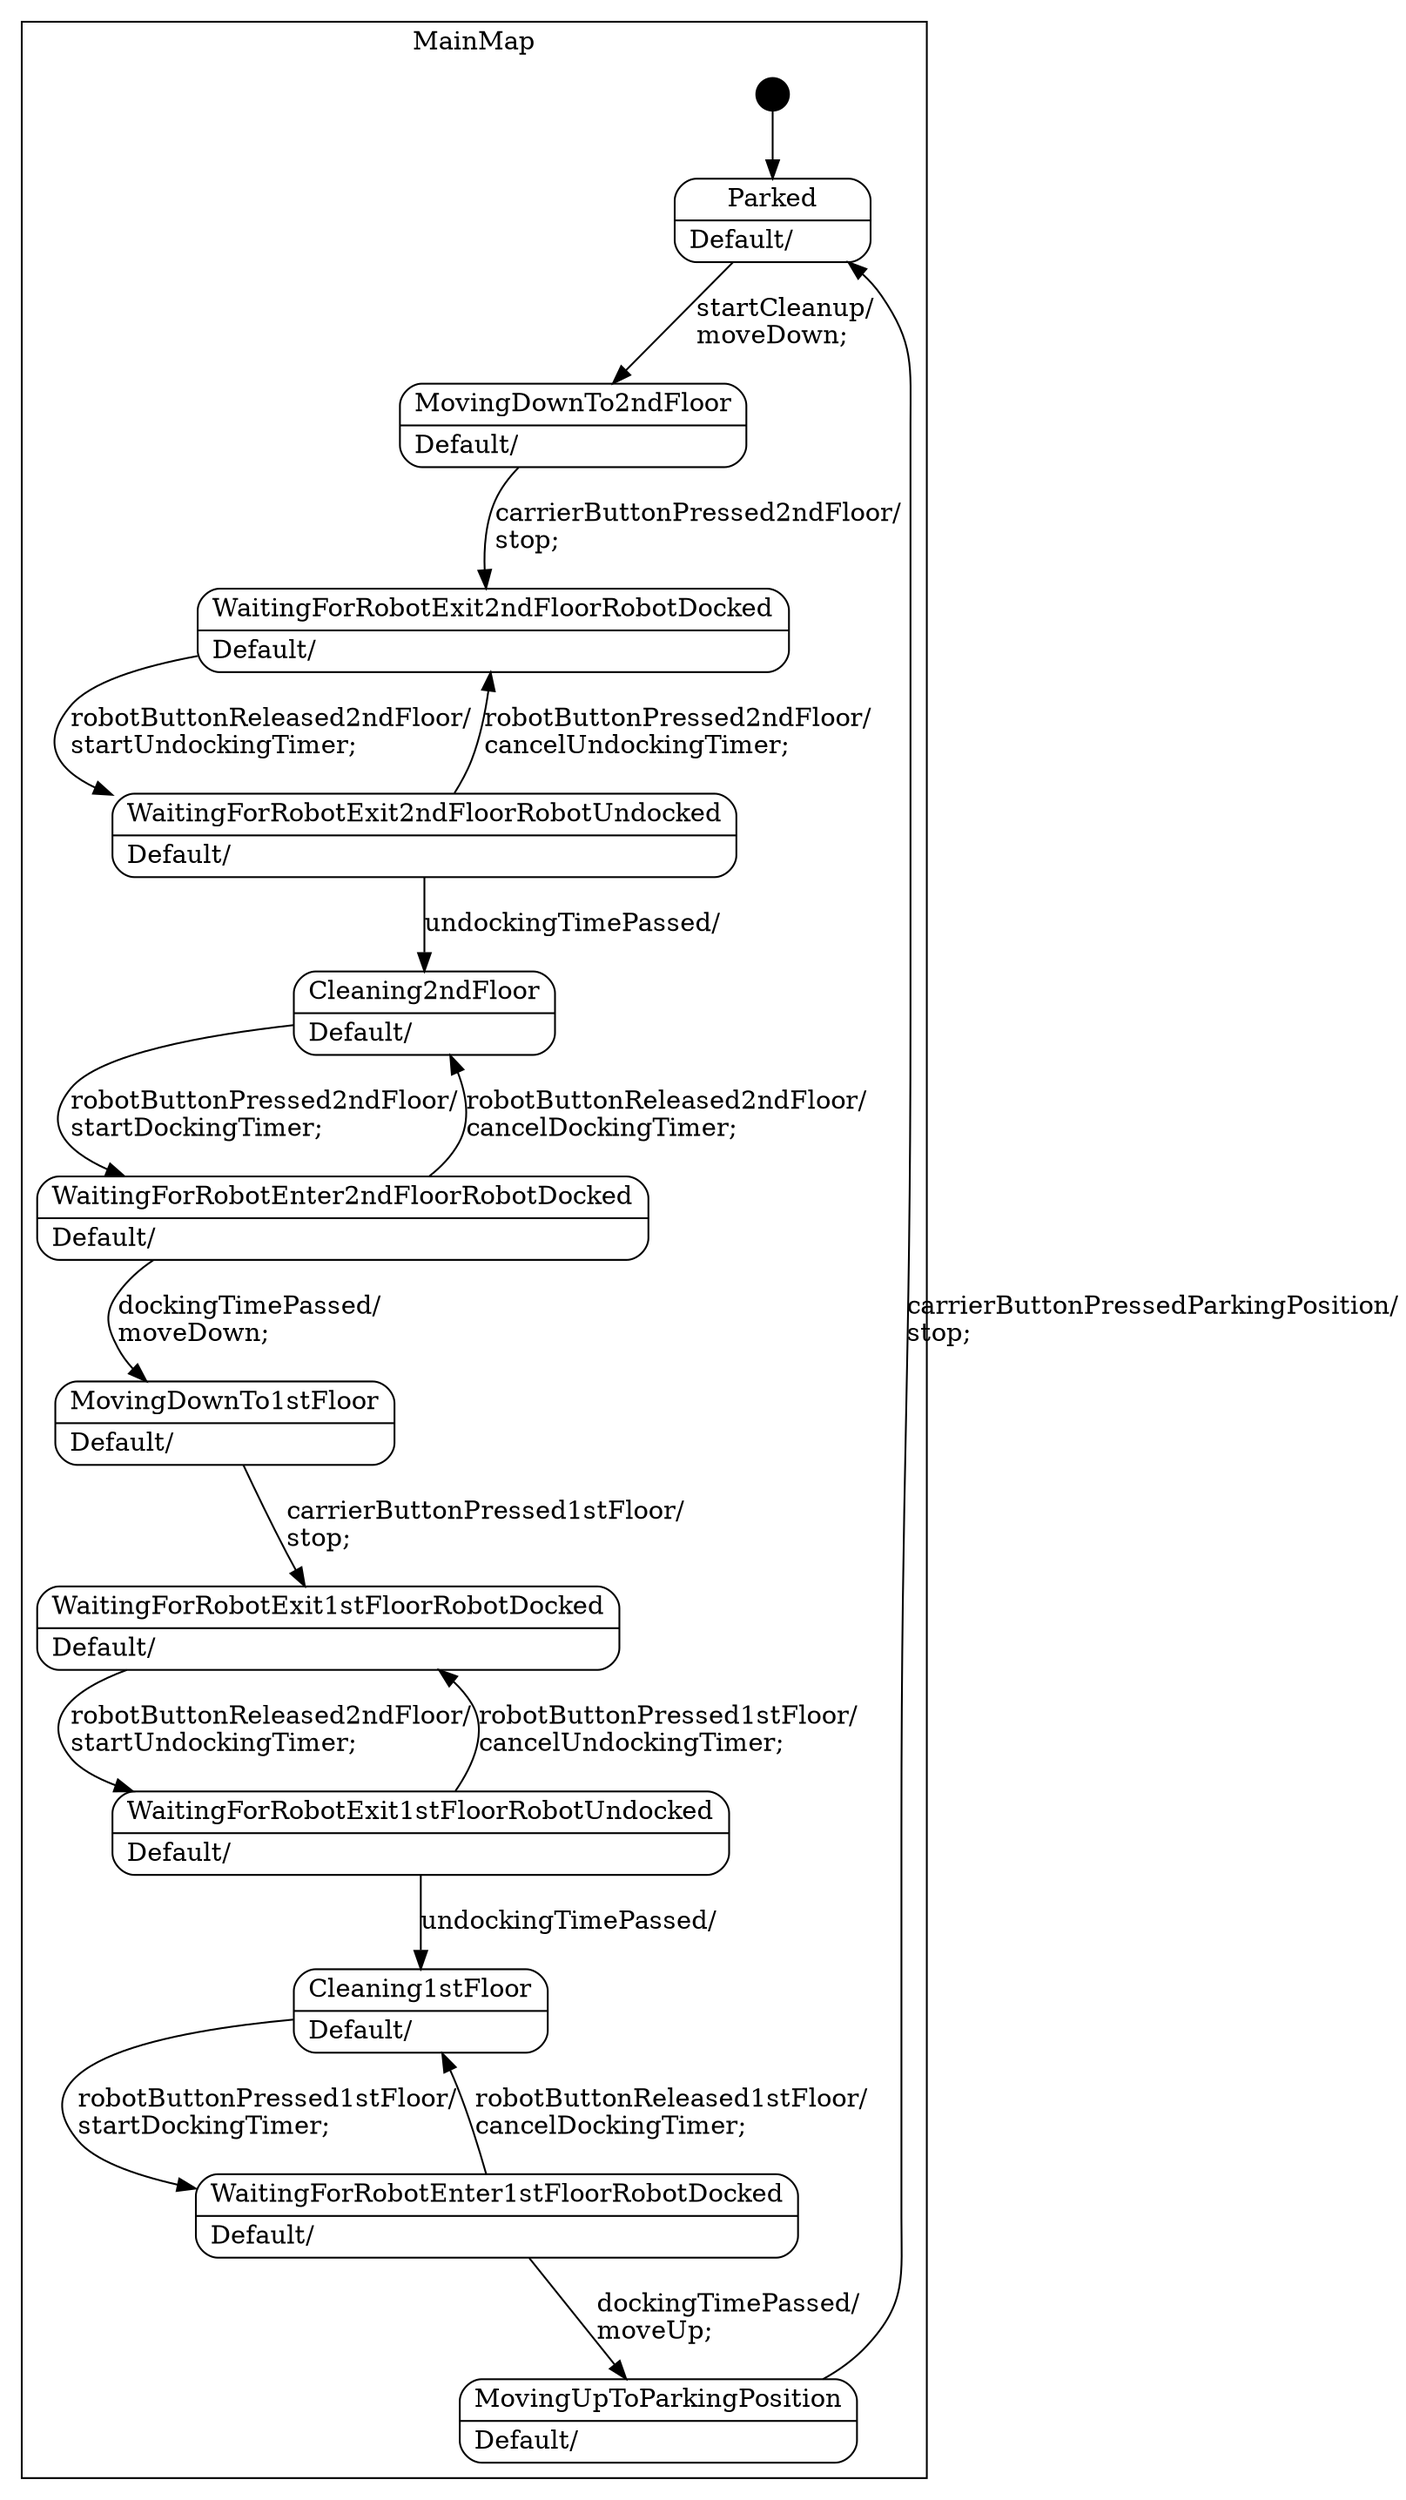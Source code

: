 digraph RobotelevatorStatemachine {

    node
        [shape=Mrecord width=1.5];

    subgraph cluster_MainMap {

        label="MainMap";

        //
        // States (Nodes)
        //

        "MainMap::Parked"
            [label="{Parked|Default/\l}"];

        "MainMap::MovingDownTo2ndFloor"
            [label="{MovingDownTo2ndFloor|Default/\l}"];

        "MainMap::WaitingForRobotExit2ndFloorRobotDocked"
            [label="{WaitingForRobotExit2ndFloorRobotDocked|Default/\l}"];

        "MainMap::WaitingForRobotExit2ndFloorRobotUndocked"
            [label="{WaitingForRobotExit2ndFloorRobotUndocked|Default/\l}"];

        "MainMap::Cleaning2ndFloor"
            [label="{Cleaning2ndFloor|Default/\l}"];

        "MainMap::WaitingForRobotEnter2ndFloorRobotDocked"
            [label="{WaitingForRobotEnter2ndFloorRobotDocked|Default/\l}"];

        "MainMap::MovingDownTo1stFloor"
            [label="{MovingDownTo1stFloor|Default/\l}"];

        "MainMap::WaitingForRobotExit1stFloorRobotDocked"
            [label="{WaitingForRobotExit1stFloorRobotDocked|Default/\l}"];

        "MainMap::WaitingForRobotExit1stFloorRobotUndocked"
            [label="{WaitingForRobotExit1stFloorRobotUndocked|Default/\l}"];

        "MainMap::Cleaning1stFloor"
            [label="{Cleaning1stFloor|Default/\l}"];

        "MainMap::WaitingForRobotEnter1stFloorRobotDocked"
            [label="{WaitingForRobotEnter1stFloorRobotDocked|Default/\l}"];

        "MainMap::MovingUpToParkingPosition"
            [label="{MovingUpToParkingPosition|Default/\l}"];

        "%start"
            [label="" shape=circle style=filled fillcolor=black width=0.25];

    }

    //
    // Transitions (Edges)
    //

    "MainMap::Parked" -> "MainMap::MovingDownTo2ndFloor"
        [label="startCleanup/\lmoveDown;\l"];

    "MainMap::MovingDownTo2ndFloor" -> "MainMap::WaitingForRobotExit2ndFloorRobotDocked"
        [label="carrierButtonPressed2ndFloor/\lstop;\l"];

    "MainMap::WaitingForRobotExit2ndFloorRobotDocked" -> "MainMap::WaitingForRobotExit2ndFloorRobotUndocked"
        [label="robotButtonReleased2ndFloor/\lstartUndockingTimer;\l"];

    "MainMap::WaitingForRobotExit2ndFloorRobotUndocked" -> "MainMap::Cleaning2ndFloor"
        [label="undockingTimePassed/\l"];

    "MainMap::WaitingForRobotExit2ndFloorRobotUndocked" -> "MainMap::WaitingForRobotExit2ndFloorRobotDocked"
        [label="robotButtonPressed2ndFloor/\lcancelUndockingTimer;\l"];

    "MainMap::Cleaning2ndFloor" -> "MainMap::WaitingForRobotEnter2ndFloorRobotDocked"
        [label="robotButtonPressed2ndFloor/\lstartDockingTimer;\l"];

    "MainMap::WaitingForRobotEnter2ndFloorRobotDocked" -> "MainMap::MovingDownTo1stFloor"
        [label="dockingTimePassed/\lmoveDown;\l"];

    "MainMap::WaitingForRobotEnter2ndFloorRobotDocked" -> "MainMap::Cleaning2ndFloor"
        [label="robotButtonReleased2ndFloor/\lcancelDockingTimer;\l"];

    "MainMap::MovingDownTo1stFloor" -> "MainMap::WaitingForRobotExit1stFloorRobotDocked"
        [label="carrierButtonPressed1stFloor/\lstop;\l"];

    "MainMap::WaitingForRobotExit1stFloorRobotDocked" -> "MainMap::WaitingForRobotExit1stFloorRobotUndocked"
        [label="robotButtonReleased2ndFloor/\lstartUndockingTimer;\l"];

    "MainMap::WaitingForRobotExit1stFloorRobotUndocked" -> "MainMap::Cleaning1stFloor"
        [label="undockingTimePassed/\l"];

    "MainMap::WaitingForRobotExit1stFloorRobotUndocked" -> "MainMap::WaitingForRobotExit1stFloorRobotDocked"
        [label="robotButtonPressed1stFloor/\lcancelUndockingTimer;\l"];

    "MainMap::Cleaning1stFloor" -> "MainMap::WaitingForRobotEnter1stFloorRobotDocked"
        [label="robotButtonPressed1stFloor/\lstartDockingTimer;\l"];

    "MainMap::WaitingForRobotEnter1stFloorRobotDocked" -> "MainMap::MovingUpToParkingPosition"
        [label="dockingTimePassed/\lmoveUp;\l"];

    "MainMap::WaitingForRobotEnter1stFloorRobotDocked" -> "MainMap::Cleaning1stFloor"
        [label="robotButtonReleased1stFloor/\lcancelDockingTimer;\l"];

    "MainMap::MovingUpToParkingPosition" -> "MainMap::Parked"
        [label="carrierButtonPressedParkingPosition/\lstop;\l"];

    "%start" -> "MainMap::Parked"

}

